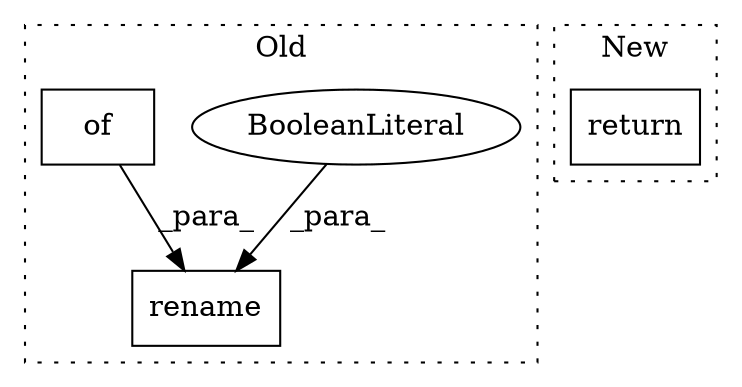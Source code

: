 digraph G {
subgraph cluster0 {
1 [label="rename" a="32" s="850,882" l="7,1" shape="box"];
3 [label="BooleanLiteral" a="9" s="878" l="4" shape="ellipse"];
4 [label="of" a="32" s="861,876" l="3,1" shape="box"];
label = "Old";
style="dotted";
}
subgraph cluster1 {
2 [label="return" a="41" s="1534" l="7" shape="box"];
label = "New";
style="dotted";
}
3 -> 1 [label="_para_"];
4 -> 1 [label="_para_"];
}
